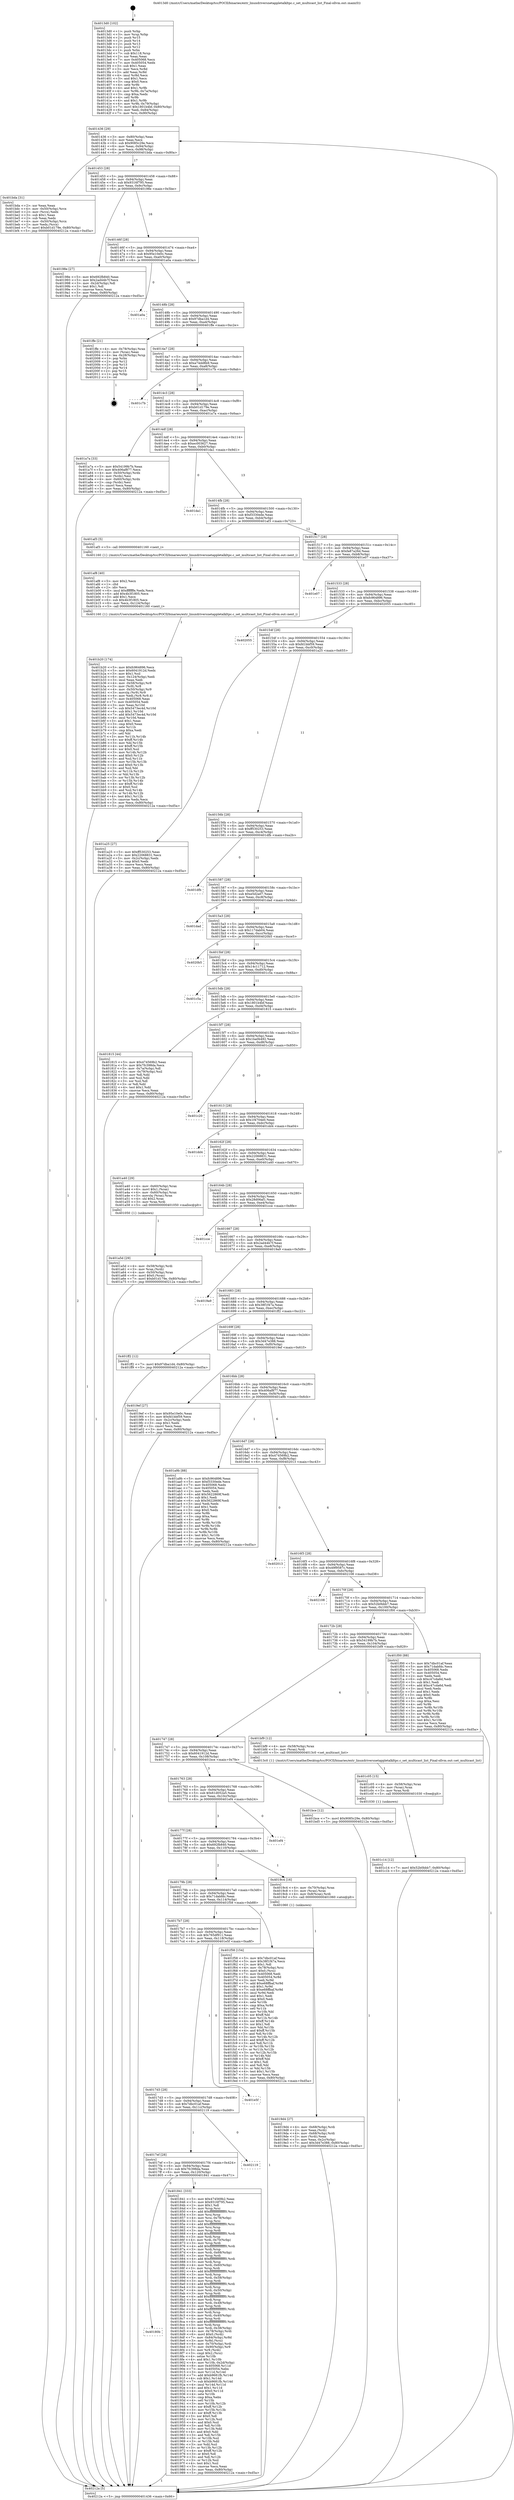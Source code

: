 digraph "0x4013d0" {
  label = "0x4013d0 (/mnt/c/Users/mathe/Desktop/tcc/POCII/binaries/extr_linuxdriversnetappletalkltpc.c_set_multicast_list_Final-ollvm.out::main(0))"
  labelloc = "t"
  node[shape=record]

  Entry [label="",width=0.3,height=0.3,shape=circle,fillcolor=black,style=filled]
  "0x401436" [label="{
     0x401436 [29]\l
     | [instrs]\l
     &nbsp;&nbsp;0x401436 \<+3\>: mov -0x80(%rbp),%eax\l
     &nbsp;&nbsp;0x401439 \<+2\>: mov %eax,%ecx\l
     &nbsp;&nbsp;0x40143b \<+6\>: sub $0x9085c29e,%ecx\l
     &nbsp;&nbsp;0x401441 \<+6\>: mov %eax,-0x94(%rbp)\l
     &nbsp;&nbsp;0x401447 \<+6\>: mov %ecx,-0x98(%rbp)\l
     &nbsp;&nbsp;0x40144d \<+6\>: je 0000000000401bda \<main+0x80a\>\l
  }"]
  "0x401bda" [label="{
     0x401bda [31]\l
     | [instrs]\l
     &nbsp;&nbsp;0x401bda \<+2\>: xor %eax,%eax\l
     &nbsp;&nbsp;0x401bdc \<+4\>: mov -0x50(%rbp),%rcx\l
     &nbsp;&nbsp;0x401be0 \<+2\>: mov (%rcx),%edx\l
     &nbsp;&nbsp;0x401be2 \<+3\>: sub $0x1,%eax\l
     &nbsp;&nbsp;0x401be5 \<+2\>: sub %eax,%edx\l
     &nbsp;&nbsp;0x401be7 \<+4\>: mov -0x50(%rbp),%rcx\l
     &nbsp;&nbsp;0x401beb \<+2\>: mov %edx,(%rcx)\l
     &nbsp;&nbsp;0x401bed \<+7\>: movl $0xb01d179e,-0x80(%rbp)\l
     &nbsp;&nbsp;0x401bf4 \<+5\>: jmp 000000000040212a \<main+0xd5a\>\l
  }"]
  "0x401453" [label="{
     0x401453 [28]\l
     | [instrs]\l
     &nbsp;&nbsp;0x401453 \<+5\>: jmp 0000000000401458 \<main+0x88\>\l
     &nbsp;&nbsp;0x401458 \<+6\>: mov -0x94(%rbp),%eax\l
     &nbsp;&nbsp;0x40145e \<+5\>: sub $0x9316f795,%eax\l
     &nbsp;&nbsp;0x401463 \<+6\>: mov %eax,-0x9c(%rbp)\l
     &nbsp;&nbsp;0x401469 \<+6\>: je 000000000040198e \<main+0x5be\>\l
  }"]
  Exit [label="",width=0.3,height=0.3,shape=circle,fillcolor=black,style=filled,peripheries=2]
  "0x40198e" [label="{
     0x40198e [27]\l
     | [instrs]\l
     &nbsp;&nbsp;0x40198e \<+5\>: mov $0x692fb840,%eax\l
     &nbsp;&nbsp;0x401993 \<+5\>: mov $0x2ad44b7f,%ecx\l
     &nbsp;&nbsp;0x401998 \<+3\>: mov -0x2d(%rbp),%dl\l
     &nbsp;&nbsp;0x40199b \<+3\>: test $0x1,%dl\l
     &nbsp;&nbsp;0x40199e \<+3\>: cmovne %ecx,%eax\l
     &nbsp;&nbsp;0x4019a1 \<+3\>: mov %eax,-0x80(%rbp)\l
     &nbsp;&nbsp;0x4019a4 \<+5\>: jmp 000000000040212a \<main+0xd5a\>\l
  }"]
  "0x40146f" [label="{
     0x40146f [28]\l
     | [instrs]\l
     &nbsp;&nbsp;0x40146f \<+5\>: jmp 0000000000401474 \<main+0xa4\>\l
     &nbsp;&nbsp;0x401474 \<+6\>: mov -0x94(%rbp),%eax\l
     &nbsp;&nbsp;0x40147a \<+5\>: sub $0x95e10e0c,%eax\l
     &nbsp;&nbsp;0x40147f \<+6\>: mov %eax,-0xa0(%rbp)\l
     &nbsp;&nbsp;0x401485 \<+6\>: je 0000000000401a0a \<main+0x63a\>\l
  }"]
  "0x401c14" [label="{
     0x401c14 [12]\l
     | [instrs]\l
     &nbsp;&nbsp;0x401c14 \<+7\>: movl $0x52b0bbb7,-0x80(%rbp)\l
     &nbsp;&nbsp;0x401c1b \<+5\>: jmp 000000000040212a \<main+0xd5a\>\l
  }"]
  "0x401a0a" [label="{
     0x401a0a\l
  }", style=dashed]
  "0x40148b" [label="{
     0x40148b [28]\l
     | [instrs]\l
     &nbsp;&nbsp;0x40148b \<+5\>: jmp 0000000000401490 \<main+0xc0\>\l
     &nbsp;&nbsp;0x401490 \<+6\>: mov -0x94(%rbp),%eax\l
     &nbsp;&nbsp;0x401496 \<+5\>: sub $0x97dba1d4,%eax\l
     &nbsp;&nbsp;0x40149b \<+6\>: mov %eax,-0xa4(%rbp)\l
     &nbsp;&nbsp;0x4014a1 \<+6\>: je 0000000000401ffe \<main+0xc2e\>\l
  }"]
  "0x401c05" [label="{
     0x401c05 [15]\l
     | [instrs]\l
     &nbsp;&nbsp;0x401c05 \<+4\>: mov -0x58(%rbp),%rax\l
     &nbsp;&nbsp;0x401c09 \<+3\>: mov (%rax),%rax\l
     &nbsp;&nbsp;0x401c0c \<+3\>: mov %rax,%rdi\l
     &nbsp;&nbsp;0x401c0f \<+5\>: call 0000000000401030 \<free@plt\>\l
     | [calls]\l
     &nbsp;&nbsp;0x401030 \{1\} (unknown)\l
  }"]
  "0x401ffe" [label="{
     0x401ffe [21]\l
     | [instrs]\l
     &nbsp;&nbsp;0x401ffe \<+4\>: mov -0x78(%rbp),%rax\l
     &nbsp;&nbsp;0x402002 \<+2\>: mov (%rax),%eax\l
     &nbsp;&nbsp;0x402004 \<+4\>: lea -0x28(%rbp),%rsp\l
     &nbsp;&nbsp;0x402008 \<+1\>: pop %rbx\l
     &nbsp;&nbsp;0x402009 \<+2\>: pop %r12\l
     &nbsp;&nbsp;0x40200b \<+2\>: pop %r13\l
     &nbsp;&nbsp;0x40200d \<+2\>: pop %r14\l
     &nbsp;&nbsp;0x40200f \<+2\>: pop %r15\l
     &nbsp;&nbsp;0x402011 \<+1\>: pop %rbp\l
     &nbsp;&nbsp;0x402012 \<+1\>: ret\l
  }"]
  "0x4014a7" [label="{
     0x4014a7 [28]\l
     | [instrs]\l
     &nbsp;&nbsp;0x4014a7 \<+5\>: jmp 00000000004014ac \<main+0xdc\>\l
     &nbsp;&nbsp;0x4014ac \<+6\>: mov -0x94(%rbp),%eax\l
     &nbsp;&nbsp;0x4014b2 \<+5\>: sub $0xa74dd8b9,%eax\l
     &nbsp;&nbsp;0x4014b7 \<+6\>: mov %eax,-0xa8(%rbp)\l
     &nbsp;&nbsp;0x4014bd \<+6\>: je 0000000000401c7b \<main+0x8ab\>\l
  }"]
  "0x401b20" [label="{
     0x401b20 [174]\l
     | [instrs]\l
     &nbsp;&nbsp;0x401b20 \<+5\>: mov $0xfc964896,%ecx\l
     &nbsp;&nbsp;0x401b25 \<+5\>: mov $0x6041912d,%edx\l
     &nbsp;&nbsp;0x401b2a \<+3\>: mov $0x1,%sil\l
     &nbsp;&nbsp;0x401b2d \<+6\>: mov -0x124(%rbp),%edi\l
     &nbsp;&nbsp;0x401b33 \<+3\>: imul %eax,%edi\l
     &nbsp;&nbsp;0x401b36 \<+4\>: mov -0x58(%rbp),%r8\l
     &nbsp;&nbsp;0x401b3a \<+3\>: mov (%r8),%r8\l
     &nbsp;&nbsp;0x401b3d \<+4\>: mov -0x50(%rbp),%r9\l
     &nbsp;&nbsp;0x401b41 \<+3\>: movslq (%r9),%r9\l
     &nbsp;&nbsp;0x401b44 \<+4\>: mov %edi,(%r8,%r9,4)\l
     &nbsp;&nbsp;0x401b48 \<+7\>: mov 0x405068,%eax\l
     &nbsp;&nbsp;0x401b4f \<+7\>: mov 0x405054,%edi\l
     &nbsp;&nbsp;0x401b56 \<+3\>: mov %eax,%r10d\l
     &nbsp;&nbsp;0x401b59 \<+7\>: sub $0x5473ec4d,%r10d\l
     &nbsp;&nbsp;0x401b60 \<+4\>: sub $0x1,%r10d\l
     &nbsp;&nbsp;0x401b64 \<+7\>: add $0x5473ec4d,%r10d\l
     &nbsp;&nbsp;0x401b6b \<+4\>: imul %r10d,%eax\l
     &nbsp;&nbsp;0x401b6f \<+3\>: and $0x1,%eax\l
     &nbsp;&nbsp;0x401b72 \<+3\>: cmp $0x0,%eax\l
     &nbsp;&nbsp;0x401b75 \<+4\>: sete %r11b\l
     &nbsp;&nbsp;0x401b79 \<+3\>: cmp $0xa,%edi\l
     &nbsp;&nbsp;0x401b7c \<+3\>: setl %bl\l
     &nbsp;&nbsp;0x401b7f \<+3\>: mov %r11b,%r14b\l
     &nbsp;&nbsp;0x401b82 \<+4\>: xor $0xff,%r14b\l
     &nbsp;&nbsp;0x401b86 \<+3\>: mov %bl,%r15b\l
     &nbsp;&nbsp;0x401b89 \<+4\>: xor $0xff,%r15b\l
     &nbsp;&nbsp;0x401b8d \<+4\>: xor $0x0,%sil\l
     &nbsp;&nbsp;0x401b91 \<+3\>: mov %r14b,%r12b\l
     &nbsp;&nbsp;0x401b94 \<+4\>: and $0x0,%r12b\l
     &nbsp;&nbsp;0x401b98 \<+3\>: and %sil,%r11b\l
     &nbsp;&nbsp;0x401b9b \<+3\>: mov %r15b,%r13b\l
     &nbsp;&nbsp;0x401b9e \<+4\>: and $0x0,%r13b\l
     &nbsp;&nbsp;0x401ba2 \<+3\>: and %sil,%bl\l
     &nbsp;&nbsp;0x401ba5 \<+3\>: or %r11b,%r12b\l
     &nbsp;&nbsp;0x401ba8 \<+3\>: or %bl,%r13b\l
     &nbsp;&nbsp;0x401bab \<+3\>: xor %r13b,%r12b\l
     &nbsp;&nbsp;0x401bae \<+3\>: or %r15b,%r14b\l
     &nbsp;&nbsp;0x401bb1 \<+4\>: xor $0xff,%r14b\l
     &nbsp;&nbsp;0x401bb5 \<+4\>: or $0x0,%sil\l
     &nbsp;&nbsp;0x401bb9 \<+3\>: and %sil,%r14b\l
     &nbsp;&nbsp;0x401bbc \<+3\>: or %r14b,%r12b\l
     &nbsp;&nbsp;0x401bbf \<+4\>: test $0x1,%r12b\l
     &nbsp;&nbsp;0x401bc3 \<+3\>: cmovne %edx,%ecx\l
     &nbsp;&nbsp;0x401bc6 \<+3\>: mov %ecx,-0x80(%rbp)\l
     &nbsp;&nbsp;0x401bc9 \<+5\>: jmp 000000000040212a \<main+0xd5a\>\l
  }"]
  "0x401c7b" [label="{
     0x401c7b\l
  }", style=dashed]
  "0x4014c3" [label="{
     0x4014c3 [28]\l
     | [instrs]\l
     &nbsp;&nbsp;0x4014c3 \<+5\>: jmp 00000000004014c8 \<main+0xf8\>\l
     &nbsp;&nbsp;0x4014c8 \<+6\>: mov -0x94(%rbp),%eax\l
     &nbsp;&nbsp;0x4014ce \<+5\>: sub $0xb01d179e,%eax\l
     &nbsp;&nbsp;0x4014d3 \<+6\>: mov %eax,-0xac(%rbp)\l
     &nbsp;&nbsp;0x4014d9 \<+6\>: je 0000000000401a7a \<main+0x6aa\>\l
  }"]
  "0x401af8" [label="{
     0x401af8 [40]\l
     | [instrs]\l
     &nbsp;&nbsp;0x401af8 \<+5\>: mov $0x2,%ecx\l
     &nbsp;&nbsp;0x401afd \<+1\>: cltd\l
     &nbsp;&nbsp;0x401afe \<+2\>: idiv %ecx\l
     &nbsp;&nbsp;0x401b00 \<+6\>: imul $0xfffffffe,%edx,%ecx\l
     &nbsp;&nbsp;0x401b06 \<+6\>: add $0x4b3f1805,%ecx\l
     &nbsp;&nbsp;0x401b0c \<+3\>: add $0x1,%ecx\l
     &nbsp;&nbsp;0x401b0f \<+6\>: sub $0x4b3f1805,%ecx\l
     &nbsp;&nbsp;0x401b15 \<+6\>: mov %ecx,-0x124(%rbp)\l
     &nbsp;&nbsp;0x401b1b \<+5\>: call 0000000000401160 \<next_i\>\l
     | [calls]\l
     &nbsp;&nbsp;0x401160 \{1\} (/mnt/c/Users/mathe/Desktop/tcc/POCII/binaries/extr_linuxdriversnetappletalkltpc.c_set_multicast_list_Final-ollvm.out::next_i)\l
  }"]
  "0x401a7a" [label="{
     0x401a7a [33]\l
     | [instrs]\l
     &nbsp;&nbsp;0x401a7a \<+5\>: mov $0x54199b7b,%eax\l
     &nbsp;&nbsp;0x401a7f \<+5\>: mov $0x406af877,%ecx\l
     &nbsp;&nbsp;0x401a84 \<+4\>: mov -0x50(%rbp),%rdx\l
     &nbsp;&nbsp;0x401a88 \<+2\>: mov (%rdx),%esi\l
     &nbsp;&nbsp;0x401a8a \<+4\>: mov -0x60(%rbp),%rdx\l
     &nbsp;&nbsp;0x401a8e \<+2\>: cmp (%rdx),%esi\l
     &nbsp;&nbsp;0x401a90 \<+3\>: cmovl %ecx,%eax\l
     &nbsp;&nbsp;0x401a93 \<+3\>: mov %eax,-0x80(%rbp)\l
     &nbsp;&nbsp;0x401a96 \<+5\>: jmp 000000000040212a \<main+0xd5a\>\l
  }"]
  "0x4014df" [label="{
     0x4014df [28]\l
     | [instrs]\l
     &nbsp;&nbsp;0x4014df \<+5\>: jmp 00000000004014e4 \<main+0x114\>\l
     &nbsp;&nbsp;0x4014e4 \<+6\>: mov -0x94(%rbp),%eax\l
     &nbsp;&nbsp;0x4014ea \<+5\>: sub $0xec003627,%eax\l
     &nbsp;&nbsp;0x4014ef \<+6\>: mov %eax,-0xb0(%rbp)\l
     &nbsp;&nbsp;0x4014f5 \<+6\>: je 0000000000401da1 \<main+0x9d1\>\l
  }"]
  "0x401a5d" [label="{
     0x401a5d [29]\l
     | [instrs]\l
     &nbsp;&nbsp;0x401a5d \<+4\>: mov -0x58(%rbp),%rdi\l
     &nbsp;&nbsp;0x401a61 \<+3\>: mov %rax,(%rdi)\l
     &nbsp;&nbsp;0x401a64 \<+4\>: mov -0x50(%rbp),%rax\l
     &nbsp;&nbsp;0x401a68 \<+6\>: movl $0x0,(%rax)\l
     &nbsp;&nbsp;0x401a6e \<+7\>: movl $0xb01d179e,-0x80(%rbp)\l
     &nbsp;&nbsp;0x401a75 \<+5\>: jmp 000000000040212a \<main+0xd5a\>\l
  }"]
  "0x401da1" [label="{
     0x401da1\l
  }", style=dashed]
  "0x4014fb" [label="{
     0x4014fb [28]\l
     | [instrs]\l
     &nbsp;&nbsp;0x4014fb \<+5\>: jmp 0000000000401500 \<main+0x130\>\l
     &nbsp;&nbsp;0x401500 \<+6\>: mov -0x94(%rbp),%eax\l
     &nbsp;&nbsp;0x401506 \<+5\>: sub $0xf3330ede,%eax\l
     &nbsp;&nbsp;0x40150b \<+6\>: mov %eax,-0xb4(%rbp)\l
     &nbsp;&nbsp;0x401511 \<+6\>: je 0000000000401af3 \<main+0x723\>\l
  }"]
  "0x4019d4" [label="{
     0x4019d4 [27]\l
     | [instrs]\l
     &nbsp;&nbsp;0x4019d4 \<+4\>: mov -0x68(%rbp),%rdi\l
     &nbsp;&nbsp;0x4019d8 \<+2\>: mov %eax,(%rdi)\l
     &nbsp;&nbsp;0x4019da \<+4\>: mov -0x68(%rbp),%rdi\l
     &nbsp;&nbsp;0x4019de \<+2\>: mov (%rdi),%eax\l
     &nbsp;&nbsp;0x4019e0 \<+3\>: mov %eax,-0x2c(%rbp)\l
     &nbsp;&nbsp;0x4019e3 \<+7\>: movl $0x3d47e388,-0x80(%rbp)\l
     &nbsp;&nbsp;0x4019ea \<+5\>: jmp 000000000040212a \<main+0xd5a\>\l
  }"]
  "0x401af3" [label="{
     0x401af3 [5]\l
     | [instrs]\l
     &nbsp;&nbsp;0x401af3 \<+5\>: call 0000000000401160 \<next_i\>\l
     | [calls]\l
     &nbsp;&nbsp;0x401160 \{1\} (/mnt/c/Users/mathe/Desktop/tcc/POCII/binaries/extr_linuxdriversnetappletalkltpc.c_set_multicast_list_Final-ollvm.out::next_i)\l
  }"]
  "0x401517" [label="{
     0x401517 [28]\l
     | [instrs]\l
     &nbsp;&nbsp;0x401517 \<+5\>: jmp 000000000040151c \<main+0x14c\>\l
     &nbsp;&nbsp;0x40151c \<+6\>: mov -0x94(%rbp),%eax\l
     &nbsp;&nbsp;0x401522 \<+5\>: sub $0xfa87a26d,%eax\l
     &nbsp;&nbsp;0x401527 \<+6\>: mov %eax,-0xb8(%rbp)\l
     &nbsp;&nbsp;0x40152d \<+6\>: je 0000000000401e07 \<main+0xa37\>\l
  }"]
  "0x40180b" [label="{
     0x40180b\l
  }", style=dashed]
  "0x401e07" [label="{
     0x401e07\l
  }", style=dashed]
  "0x401533" [label="{
     0x401533 [28]\l
     | [instrs]\l
     &nbsp;&nbsp;0x401533 \<+5\>: jmp 0000000000401538 \<main+0x168\>\l
     &nbsp;&nbsp;0x401538 \<+6\>: mov -0x94(%rbp),%eax\l
     &nbsp;&nbsp;0x40153e \<+5\>: sub $0xfc964896,%eax\l
     &nbsp;&nbsp;0x401543 \<+6\>: mov %eax,-0xbc(%rbp)\l
     &nbsp;&nbsp;0x401549 \<+6\>: je 0000000000402055 \<main+0xc85\>\l
  }"]
  "0x401841" [label="{
     0x401841 [333]\l
     | [instrs]\l
     &nbsp;&nbsp;0x401841 \<+5\>: mov $0x474569b2,%eax\l
     &nbsp;&nbsp;0x401846 \<+5\>: mov $0x9316f795,%ecx\l
     &nbsp;&nbsp;0x40184b \<+2\>: mov $0x1,%dl\l
     &nbsp;&nbsp;0x40184d \<+3\>: mov %rsp,%rsi\l
     &nbsp;&nbsp;0x401850 \<+4\>: add $0xfffffffffffffff0,%rsi\l
     &nbsp;&nbsp;0x401854 \<+3\>: mov %rsi,%rsp\l
     &nbsp;&nbsp;0x401857 \<+4\>: mov %rsi,-0x78(%rbp)\l
     &nbsp;&nbsp;0x40185b \<+3\>: mov %rsp,%rsi\l
     &nbsp;&nbsp;0x40185e \<+4\>: add $0xfffffffffffffff0,%rsi\l
     &nbsp;&nbsp;0x401862 \<+3\>: mov %rsi,%rsp\l
     &nbsp;&nbsp;0x401865 \<+3\>: mov %rsp,%rdi\l
     &nbsp;&nbsp;0x401868 \<+4\>: add $0xfffffffffffffff0,%rdi\l
     &nbsp;&nbsp;0x40186c \<+3\>: mov %rdi,%rsp\l
     &nbsp;&nbsp;0x40186f \<+4\>: mov %rdi,-0x70(%rbp)\l
     &nbsp;&nbsp;0x401873 \<+3\>: mov %rsp,%rdi\l
     &nbsp;&nbsp;0x401876 \<+4\>: add $0xfffffffffffffff0,%rdi\l
     &nbsp;&nbsp;0x40187a \<+3\>: mov %rdi,%rsp\l
     &nbsp;&nbsp;0x40187d \<+4\>: mov %rdi,-0x68(%rbp)\l
     &nbsp;&nbsp;0x401881 \<+3\>: mov %rsp,%rdi\l
     &nbsp;&nbsp;0x401884 \<+4\>: add $0xfffffffffffffff0,%rdi\l
     &nbsp;&nbsp;0x401888 \<+3\>: mov %rdi,%rsp\l
     &nbsp;&nbsp;0x40188b \<+4\>: mov %rdi,-0x60(%rbp)\l
     &nbsp;&nbsp;0x40188f \<+3\>: mov %rsp,%rdi\l
     &nbsp;&nbsp;0x401892 \<+4\>: add $0xfffffffffffffff0,%rdi\l
     &nbsp;&nbsp;0x401896 \<+3\>: mov %rdi,%rsp\l
     &nbsp;&nbsp;0x401899 \<+4\>: mov %rdi,-0x58(%rbp)\l
     &nbsp;&nbsp;0x40189d \<+3\>: mov %rsp,%rdi\l
     &nbsp;&nbsp;0x4018a0 \<+4\>: add $0xfffffffffffffff0,%rdi\l
     &nbsp;&nbsp;0x4018a4 \<+3\>: mov %rdi,%rsp\l
     &nbsp;&nbsp;0x4018a7 \<+4\>: mov %rdi,-0x50(%rbp)\l
     &nbsp;&nbsp;0x4018ab \<+3\>: mov %rsp,%rdi\l
     &nbsp;&nbsp;0x4018ae \<+4\>: add $0xfffffffffffffff0,%rdi\l
     &nbsp;&nbsp;0x4018b2 \<+3\>: mov %rdi,%rsp\l
     &nbsp;&nbsp;0x4018b5 \<+4\>: mov %rdi,-0x48(%rbp)\l
     &nbsp;&nbsp;0x4018b9 \<+3\>: mov %rsp,%rdi\l
     &nbsp;&nbsp;0x4018bc \<+4\>: add $0xfffffffffffffff0,%rdi\l
     &nbsp;&nbsp;0x4018c0 \<+3\>: mov %rdi,%rsp\l
     &nbsp;&nbsp;0x4018c3 \<+4\>: mov %rdi,-0x40(%rbp)\l
     &nbsp;&nbsp;0x4018c7 \<+3\>: mov %rsp,%rdi\l
     &nbsp;&nbsp;0x4018ca \<+4\>: add $0xfffffffffffffff0,%rdi\l
     &nbsp;&nbsp;0x4018ce \<+3\>: mov %rdi,%rsp\l
     &nbsp;&nbsp;0x4018d1 \<+4\>: mov %rdi,-0x38(%rbp)\l
     &nbsp;&nbsp;0x4018d5 \<+4\>: mov -0x78(%rbp),%rdi\l
     &nbsp;&nbsp;0x4018d9 \<+6\>: movl $0x0,(%rdi)\l
     &nbsp;&nbsp;0x4018df \<+7\>: mov -0x84(%rbp),%r8d\l
     &nbsp;&nbsp;0x4018e6 \<+3\>: mov %r8d,(%rsi)\l
     &nbsp;&nbsp;0x4018e9 \<+4\>: mov -0x70(%rbp),%rdi\l
     &nbsp;&nbsp;0x4018ed \<+7\>: mov -0x90(%rbp),%r9\l
     &nbsp;&nbsp;0x4018f4 \<+3\>: mov %r9,(%rdi)\l
     &nbsp;&nbsp;0x4018f7 \<+3\>: cmpl $0x2,(%rsi)\l
     &nbsp;&nbsp;0x4018fa \<+4\>: setne %r10b\l
     &nbsp;&nbsp;0x4018fe \<+4\>: and $0x1,%r10b\l
     &nbsp;&nbsp;0x401902 \<+4\>: mov %r10b,-0x2d(%rbp)\l
     &nbsp;&nbsp;0x401906 \<+8\>: mov 0x405068,%r11d\l
     &nbsp;&nbsp;0x40190e \<+7\>: mov 0x405054,%ebx\l
     &nbsp;&nbsp;0x401915 \<+3\>: mov %r11d,%r14d\l
     &nbsp;&nbsp;0x401918 \<+7\>: add $0xb9681fb,%r14d\l
     &nbsp;&nbsp;0x40191f \<+4\>: sub $0x1,%r14d\l
     &nbsp;&nbsp;0x401923 \<+7\>: sub $0xb9681fb,%r14d\l
     &nbsp;&nbsp;0x40192a \<+4\>: imul %r14d,%r11d\l
     &nbsp;&nbsp;0x40192e \<+4\>: and $0x1,%r11d\l
     &nbsp;&nbsp;0x401932 \<+4\>: cmp $0x0,%r11d\l
     &nbsp;&nbsp;0x401936 \<+4\>: sete %r10b\l
     &nbsp;&nbsp;0x40193a \<+3\>: cmp $0xa,%ebx\l
     &nbsp;&nbsp;0x40193d \<+4\>: setl %r15b\l
     &nbsp;&nbsp;0x401941 \<+3\>: mov %r10b,%r12b\l
     &nbsp;&nbsp;0x401944 \<+4\>: xor $0xff,%r12b\l
     &nbsp;&nbsp;0x401948 \<+3\>: mov %r15b,%r13b\l
     &nbsp;&nbsp;0x40194b \<+4\>: xor $0xff,%r13b\l
     &nbsp;&nbsp;0x40194f \<+3\>: xor $0x0,%dl\l
     &nbsp;&nbsp;0x401952 \<+3\>: mov %r12b,%sil\l
     &nbsp;&nbsp;0x401955 \<+4\>: and $0x0,%sil\l
     &nbsp;&nbsp;0x401959 \<+3\>: and %dl,%r10b\l
     &nbsp;&nbsp;0x40195c \<+3\>: mov %r13b,%dil\l
     &nbsp;&nbsp;0x40195f \<+4\>: and $0x0,%dil\l
     &nbsp;&nbsp;0x401963 \<+3\>: and %dl,%r15b\l
     &nbsp;&nbsp;0x401966 \<+3\>: or %r10b,%sil\l
     &nbsp;&nbsp;0x401969 \<+3\>: or %r15b,%dil\l
     &nbsp;&nbsp;0x40196c \<+3\>: xor %dil,%sil\l
     &nbsp;&nbsp;0x40196f \<+3\>: or %r13b,%r12b\l
     &nbsp;&nbsp;0x401972 \<+4\>: xor $0xff,%r12b\l
     &nbsp;&nbsp;0x401976 \<+3\>: or $0x0,%dl\l
     &nbsp;&nbsp;0x401979 \<+3\>: and %dl,%r12b\l
     &nbsp;&nbsp;0x40197c \<+3\>: or %r12b,%sil\l
     &nbsp;&nbsp;0x40197f \<+4\>: test $0x1,%sil\l
     &nbsp;&nbsp;0x401983 \<+3\>: cmovne %ecx,%eax\l
     &nbsp;&nbsp;0x401986 \<+3\>: mov %eax,-0x80(%rbp)\l
     &nbsp;&nbsp;0x401989 \<+5\>: jmp 000000000040212a \<main+0xd5a\>\l
  }"]
  "0x402055" [label="{
     0x402055\l
  }", style=dashed]
  "0x40154f" [label="{
     0x40154f [28]\l
     | [instrs]\l
     &nbsp;&nbsp;0x40154f \<+5\>: jmp 0000000000401554 \<main+0x184\>\l
     &nbsp;&nbsp;0x401554 \<+6\>: mov -0x94(%rbp),%eax\l
     &nbsp;&nbsp;0x40155a \<+5\>: sub $0xfd1bbf59,%eax\l
     &nbsp;&nbsp;0x40155f \<+6\>: mov %eax,-0xc0(%rbp)\l
     &nbsp;&nbsp;0x401565 \<+6\>: je 0000000000401a25 \<main+0x655\>\l
  }"]
  "0x4017ef" [label="{
     0x4017ef [28]\l
     | [instrs]\l
     &nbsp;&nbsp;0x4017ef \<+5\>: jmp 00000000004017f4 \<main+0x424\>\l
     &nbsp;&nbsp;0x4017f4 \<+6\>: mov -0x94(%rbp),%eax\l
     &nbsp;&nbsp;0x4017fa \<+5\>: sub $0x7fc398da,%eax\l
     &nbsp;&nbsp;0x4017ff \<+6\>: mov %eax,-0x120(%rbp)\l
     &nbsp;&nbsp;0x401805 \<+6\>: je 0000000000401841 \<main+0x471\>\l
  }"]
  "0x401a25" [label="{
     0x401a25 [27]\l
     | [instrs]\l
     &nbsp;&nbsp;0x401a25 \<+5\>: mov $0xff530253,%eax\l
     &nbsp;&nbsp;0x401a2a \<+5\>: mov $0x22068831,%ecx\l
     &nbsp;&nbsp;0x401a2f \<+3\>: mov -0x2c(%rbp),%edx\l
     &nbsp;&nbsp;0x401a32 \<+3\>: cmp $0x0,%edx\l
     &nbsp;&nbsp;0x401a35 \<+3\>: cmove %ecx,%eax\l
     &nbsp;&nbsp;0x401a38 \<+3\>: mov %eax,-0x80(%rbp)\l
     &nbsp;&nbsp;0x401a3b \<+5\>: jmp 000000000040212a \<main+0xd5a\>\l
  }"]
  "0x40156b" [label="{
     0x40156b [28]\l
     | [instrs]\l
     &nbsp;&nbsp;0x40156b \<+5\>: jmp 0000000000401570 \<main+0x1a0\>\l
     &nbsp;&nbsp;0x401570 \<+6\>: mov -0x94(%rbp),%eax\l
     &nbsp;&nbsp;0x401576 \<+5\>: sub $0xff530253,%eax\l
     &nbsp;&nbsp;0x40157b \<+6\>: mov %eax,-0xc4(%rbp)\l
     &nbsp;&nbsp;0x401581 \<+6\>: je 0000000000401dfb \<main+0xa2b\>\l
  }"]
  "0x402119" [label="{
     0x402119\l
  }", style=dashed]
  "0x401dfb" [label="{
     0x401dfb\l
  }", style=dashed]
  "0x401587" [label="{
     0x401587 [28]\l
     | [instrs]\l
     &nbsp;&nbsp;0x401587 \<+5\>: jmp 000000000040158c \<main+0x1bc\>\l
     &nbsp;&nbsp;0x40158c \<+6\>: mov -0x94(%rbp),%eax\l
     &nbsp;&nbsp;0x401592 \<+5\>: sub $0xe5d2a07,%eax\l
     &nbsp;&nbsp;0x401597 \<+6\>: mov %eax,-0xc8(%rbp)\l
     &nbsp;&nbsp;0x40159d \<+6\>: je 0000000000401dad \<main+0x9dd\>\l
  }"]
  "0x4017d3" [label="{
     0x4017d3 [28]\l
     | [instrs]\l
     &nbsp;&nbsp;0x4017d3 \<+5\>: jmp 00000000004017d8 \<main+0x408\>\l
     &nbsp;&nbsp;0x4017d8 \<+6\>: mov -0x94(%rbp),%eax\l
     &nbsp;&nbsp;0x4017de \<+5\>: sub $0x7dbc01af,%eax\l
     &nbsp;&nbsp;0x4017e3 \<+6\>: mov %eax,-0x11c(%rbp)\l
     &nbsp;&nbsp;0x4017e9 \<+6\>: je 0000000000402119 \<main+0xd49\>\l
  }"]
  "0x401dad" [label="{
     0x401dad\l
  }", style=dashed]
  "0x4015a3" [label="{
     0x4015a3 [28]\l
     | [instrs]\l
     &nbsp;&nbsp;0x4015a3 \<+5\>: jmp 00000000004015a8 \<main+0x1d8\>\l
     &nbsp;&nbsp;0x4015a8 \<+6\>: mov -0x94(%rbp),%eax\l
     &nbsp;&nbsp;0x4015ae \<+5\>: sub $0x117dab04,%eax\l
     &nbsp;&nbsp;0x4015b3 \<+6\>: mov %eax,-0xcc(%rbp)\l
     &nbsp;&nbsp;0x4015b9 \<+6\>: je 00000000004020b5 \<main+0xce5\>\l
  }"]
  "0x401e5f" [label="{
     0x401e5f\l
  }", style=dashed]
  "0x4020b5" [label="{
     0x4020b5\l
  }", style=dashed]
  "0x4015bf" [label="{
     0x4015bf [28]\l
     | [instrs]\l
     &nbsp;&nbsp;0x4015bf \<+5\>: jmp 00000000004015c4 \<main+0x1f4\>\l
     &nbsp;&nbsp;0x4015c4 \<+6\>: mov -0x94(%rbp),%eax\l
     &nbsp;&nbsp;0x4015ca \<+5\>: sub $0x14c11712,%eax\l
     &nbsp;&nbsp;0x4015cf \<+6\>: mov %eax,-0xd0(%rbp)\l
     &nbsp;&nbsp;0x4015d5 \<+6\>: je 0000000000401c5a \<main+0x88a\>\l
  }"]
  "0x4017b7" [label="{
     0x4017b7 [28]\l
     | [instrs]\l
     &nbsp;&nbsp;0x4017b7 \<+5\>: jmp 00000000004017bc \<main+0x3ec\>\l
     &nbsp;&nbsp;0x4017bc \<+6\>: mov -0x94(%rbp),%eax\l
     &nbsp;&nbsp;0x4017c2 \<+5\>: sub $0x765df911,%eax\l
     &nbsp;&nbsp;0x4017c7 \<+6\>: mov %eax,-0x118(%rbp)\l
     &nbsp;&nbsp;0x4017cd \<+6\>: je 0000000000401e5f \<main+0xa8f\>\l
  }"]
  "0x401c5a" [label="{
     0x401c5a\l
  }", style=dashed]
  "0x4015db" [label="{
     0x4015db [28]\l
     | [instrs]\l
     &nbsp;&nbsp;0x4015db \<+5\>: jmp 00000000004015e0 \<main+0x210\>\l
     &nbsp;&nbsp;0x4015e0 \<+6\>: mov -0x94(%rbp),%eax\l
     &nbsp;&nbsp;0x4015e6 \<+5\>: sub $0x1801b4bf,%eax\l
     &nbsp;&nbsp;0x4015eb \<+6\>: mov %eax,-0xd4(%rbp)\l
     &nbsp;&nbsp;0x4015f1 \<+6\>: je 0000000000401815 \<main+0x445\>\l
  }"]
  "0x401f58" [label="{
     0x401f58 [154]\l
     | [instrs]\l
     &nbsp;&nbsp;0x401f58 \<+5\>: mov $0x7dbc01af,%eax\l
     &nbsp;&nbsp;0x401f5d \<+5\>: mov $0x38f1f47a,%ecx\l
     &nbsp;&nbsp;0x401f62 \<+2\>: mov $0x1,%dl\l
     &nbsp;&nbsp;0x401f64 \<+4\>: mov -0x78(%rbp),%rsi\l
     &nbsp;&nbsp;0x401f68 \<+6\>: movl $0x0,(%rsi)\l
     &nbsp;&nbsp;0x401f6e \<+7\>: mov 0x405068,%edi\l
     &nbsp;&nbsp;0x401f75 \<+8\>: mov 0x405054,%r8d\l
     &nbsp;&nbsp;0x401f7d \<+3\>: mov %edi,%r9d\l
     &nbsp;&nbsp;0x401f80 \<+7\>: add $0xe68ffbaf,%r9d\l
     &nbsp;&nbsp;0x401f87 \<+4\>: sub $0x1,%r9d\l
     &nbsp;&nbsp;0x401f8b \<+7\>: sub $0xe68ffbaf,%r9d\l
     &nbsp;&nbsp;0x401f92 \<+4\>: imul %r9d,%edi\l
     &nbsp;&nbsp;0x401f96 \<+3\>: and $0x1,%edi\l
     &nbsp;&nbsp;0x401f99 \<+3\>: cmp $0x0,%edi\l
     &nbsp;&nbsp;0x401f9c \<+4\>: sete %r10b\l
     &nbsp;&nbsp;0x401fa0 \<+4\>: cmp $0xa,%r8d\l
     &nbsp;&nbsp;0x401fa4 \<+4\>: setl %r11b\l
     &nbsp;&nbsp;0x401fa8 \<+3\>: mov %r10b,%bl\l
     &nbsp;&nbsp;0x401fab \<+3\>: xor $0xff,%bl\l
     &nbsp;&nbsp;0x401fae \<+3\>: mov %r11b,%r14b\l
     &nbsp;&nbsp;0x401fb1 \<+4\>: xor $0xff,%r14b\l
     &nbsp;&nbsp;0x401fb5 \<+3\>: xor $0x1,%dl\l
     &nbsp;&nbsp;0x401fb8 \<+3\>: mov %bl,%r15b\l
     &nbsp;&nbsp;0x401fbb \<+4\>: and $0xff,%r15b\l
     &nbsp;&nbsp;0x401fbf \<+3\>: and %dl,%r10b\l
     &nbsp;&nbsp;0x401fc2 \<+3\>: mov %r14b,%r12b\l
     &nbsp;&nbsp;0x401fc5 \<+4\>: and $0xff,%r12b\l
     &nbsp;&nbsp;0x401fc9 \<+3\>: and %dl,%r11b\l
     &nbsp;&nbsp;0x401fcc \<+3\>: or %r10b,%r15b\l
     &nbsp;&nbsp;0x401fcf \<+3\>: or %r11b,%r12b\l
     &nbsp;&nbsp;0x401fd2 \<+3\>: xor %r12b,%r15b\l
     &nbsp;&nbsp;0x401fd5 \<+3\>: or %r14b,%bl\l
     &nbsp;&nbsp;0x401fd8 \<+3\>: xor $0xff,%bl\l
     &nbsp;&nbsp;0x401fdb \<+3\>: or $0x1,%dl\l
     &nbsp;&nbsp;0x401fde \<+2\>: and %dl,%bl\l
     &nbsp;&nbsp;0x401fe0 \<+3\>: or %bl,%r15b\l
     &nbsp;&nbsp;0x401fe3 \<+4\>: test $0x1,%r15b\l
     &nbsp;&nbsp;0x401fe7 \<+3\>: cmovne %ecx,%eax\l
     &nbsp;&nbsp;0x401fea \<+3\>: mov %eax,-0x80(%rbp)\l
     &nbsp;&nbsp;0x401fed \<+5\>: jmp 000000000040212a \<main+0xd5a\>\l
  }"]
  "0x401815" [label="{
     0x401815 [44]\l
     | [instrs]\l
     &nbsp;&nbsp;0x401815 \<+5\>: mov $0x474569b2,%eax\l
     &nbsp;&nbsp;0x40181a \<+5\>: mov $0x7fc398da,%ecx\l
     &nbsp;&nbsp;0x40181f \<+3\>: mov -0x7a(%rbp),%dl\l
     &nbsp;&nbsp;0x401822 \<+4\>: mov -0x79(%rbp),%sil\l
     &nbsp;&nbsp;0x401826 \<+3\>: mov %dl,%dil\l
     &nbsp;&nbsp;0x401829 \<+3\>: and %sil,%dil\l
     &nbsp;&nbsp;0x40182c \<+3\>: xor %sil,%dl\l
     &nbsp;&nbsp;0x40182f \<+3\>: or %dl,%dil\l
     &nbsp;&nbsp;0x401832 \<+4\>: test $0x1,%dil\l
     &nbsp;&nbsp;0x401836 \<+3\>: cmovne %ecx,%eax\l
     &nbsp;&nbsp;0x401839 \<+3\>: mov %eax,-0x80(%rbp)\l
     &nbsp;&nbsp;0x40183c \<+5\>: jmp 000000000040212a \<main+0xd5a\>\l
  }"]
  "0x4015f7" [label="{
     0x4015f7 [28]\l
     | [instrs]\l
     &nbsp;&nbsp;0x4015f7 \<+5\>: jmp 00000000004015fc \<main+0x22c\>\l
     &nbsp;&nbsp;0x4015fc \<+6\>: mov -0x94(%rbp),%eax\l
     &nbsp;&nbsp;0x401602 \<+5\>: sub $0x1ba0b492,%eax\l
     &nbsp;&nbsp;0x401607 \<+6\>: mov %eax,-0xd8(%rbp)\l
     &nbsp;&nbsp;0x40160d \<+6\>: je 0000000000401c20 \<main+0x850\>\l
  }"]
  "0x40212a" [label="{
     0x40212a [5]\l
     | [instrs]\l
     &nbsp;&nbsp;0x40212a \<+5\>: jmp 0000000000401436 \<main+0x66\>\l
  }"]
  "0x4013d0" [label="{
     0x4013d0 [102]\l
     | [instrs]\l
     &nbsp;&nbsp;0x4013d0 \<+1\>: push %rbp\l
     &nbsp;&nbsp;0x4013d1 \<+3\>: mov %rsp,%rbp\l
     &nbsp;&nbsp;0x4013d4 \<+2\>: push %r15\l
     &nbsp;&nbsp;0x4013d6 \<+2\>: push %r14\l
     &nbsp;&nbsp;0x4013d8 \<+2\>: push %r13\l
     &nbsp;&nbsp;0x4013da \<+2\>: push %r12\l
     &nbsp;&nbsp;0x4013dc \<+1\>: push %rbx\l
     &nbsp;&nbsp;0x4013dd \<+7\>: sub $0x118,%rsp\l
     &nbsp;&nbsp;0x4013e4 \<+2\>: xor %eax,%eax\l
     &nbsp;&nbsp;0x4013e6 \<+7\>: mov 0x405068,%ecx\l
     &nbsp;&nbsp;0x4013ed \<+7\>: mov 0x405054,%edx\l
     &nbsp;&nbsp;0x4013f4 \<+3\>: sub $0x1,%eax\l
     &nbsp;&nbsp;0x4013f7 \<+3\>: mov %ecx,%r8d\l
     &nbsp;&nbsp;0x4013fa \<+3\>: add %eax,%r8d\l
     &nbsp;&nbsp;0x4013fd \<+4\>: imul %r8d,%ecx\l
     &nbsp;&nbsp;0x401401 \<+3\>: and $0x1,%ecx\l
     &nbsp;&nbsp;0x401404 \<+3\>: cmp $0x0,%ecx\l
     &nbsp;&nbsp;0x401407 \<+4\>: sete %r9b\l
     &nbsp;&nbsp;0x40140b \<+4\>: and $0x1,%r9b\l
     &nbsp;&nbsp;0x40140f \<+4\>: mov %r9b,-0x7a(%rbp)\l
     &nbsp;&nbsp;0x401413 \<+3\>: cmp $0xa,%edx\l
     &nbsp;&nbsp;0x401416 \<+4\>: setl %r9b\l
     &nbsp;&nbsp;0x40141a \<+4\>: and $0x1,%r9b\l
     &nbsp;&nbsp;0x40141e \<+4\>: mov %r9b,-0x79(%rbp)\l
     &nbsp;&nbsp;0x401422 \<+7\>: movl $0x1801b4bf,-0x80(%rbp)\l
     &nbsp;&nbsp;0x401429 \<+6\>: mov %edi,-0x84(%rbp)\l
     &nbsp;&nbsp;0x40142f \<+7\>: mov %rsi,-0x90(%rbp)\l
  }"]
  "0x40179b" [label="{
     0x40179b [28]\l
     | [instrs]\l
     &nbsp;&nbsp;0x40179b \<+5\>: jmp 00000000004017a0 \<main+0x3d0\>\l
     &nbsp;&nbsp;0x4017a0 \<+6\>: mov -0x94(%rbp),%eax\l
     &nbsp;&nbsp;0x4017a6 \<+5\>: sub $0x71dabfdc,%eax\l
     &nbsp;&nbsp;0x4017ab \<+6\>: mov %eax,-0x114(%rbp)\l
     &nbsp;&nbsp;0x4017b1 \<+6\>: je 0000000000401f58 \<main+0xb88\>\l
  }"]
  "0x401c20" [label="{
     0x401c20\l
  }", style=dashed]
  "0x401613" [label="{
     0x401613 [28]\l
     | [instrs]\l
     &nbsp;&nbsp;0x401613 \<+5\>: jmp 0000000000401618 \<main+0x248\>\l
     &nbsp;&nbsp;0x401618 \<+6\>: mov -0x94(%rbp),%eax\l
     &nbsp;&nbsp;0x40161e \<+5\>: sub $0x1f4704e0,%eax\l
     &nbsp;&nbsp;0x401623 \<+6\>: mov %eax,-0xdc(%rbp)\l
     &nbsp;&nbsp;0x401629 \<+6\>: je 0000000000401dd4 \<main+0xa04\>\l
  }"]
  "0x4019c4" [label="{
     0x4019c4 [16]\l
     | [instrs]\l
     &nbsp;&nbsp;0x4019c4 \<+4\>: mov -0x70(%rbp),%rax\l
     &nbsp;&nbsp;0x4019c8 \<+3\>: mov (%rax),%rax\l
     &nbsp;&nbsp;0x4019cb \<+4\>: mov 0x8(%rax),%rdi\l
     &nbsp;&nbsp;0x4019cf \<+5\>: call 0000000000401060 \<atoi@plt\>\l
     | [calls]\l
     &nbsp;&nbsp;0x401060 \{1\} (unknown)\l
  }"]
  "0x401dd4" [label="{
     0x401dd4\l
  }", style=dashed]
  "0x40162f" [label="{
     0x40162f [28]\l
     | [instrs]\l
     &nbsp;&nbsp;0x40162f \<+5\>: jmp 0000000000401634 \<main+0x264\>\l
     &nbsp;&nbsp;0x401634 \<+6\>: mov -0x94(%rbp),%eax\l
     &nbsp;&nbsp;0x40163a \<+5\>: sub $0x22068831,%eax\l
     &nbsp;&nbsp;0x40163f \<+6\>: mov %eax,-0xe0(%rbp)\l
     &nbsp;&nbsp;0x401645 \<+6\>: je 0000000000401a40 \<main+0x670\>\l
  }"]
  "0x40177f" [label="{
     0x40177f [28]\l
     | [instrs]\l
     &nbsp;&nbsp;0x40177f \<+5\>: jmp 0000000000401784 \<main+0x3b4\>\l
     &nbsp;&nbsp;0x401784 \<+6\>: mov -0x94(%rbp),%eax\l
     &nbsp;&nbsp;0x40178a \<+5\>: sub $0x692fb840,%eax\l
     &nbsp;&nbsp;0x40178f \<+6\>: mov %eax,-0x110(%rbp)\l
     &nbsp;&nbsp;0x401795 \<+6\>: je 00000000004019c4 \<main+0x5f4\>\l
  }"]
  "0x401a40" [label="{
     0x401a40 [29]\l
     | [instrs]\l
     &nbsp;&nbsp;0x401a40 \<+4\>: mov -0x60(%rbp),%rax\l
     &nbsp;&nbsp;0x401a44 \<+6\>: movl $0x1,(%rax)\l
     &nbsp;&nbsp;0x401a4a \<+4\>: mov -0x60(%rbp),%rax\l
     &nbsp;&nbsp;0x401a4e \<+3\>: movslq (%rax),%rax\l
     &nbsp;&nbsp;0x401a51 \<+4\>: shl $0x2,%rax\l
     &nbsp;&nbsp;0x401a55 \<+3\>: mov %rax,%rdi\l
     &nbsp;&nbsp;0x401a58 \<+5\>: call 0000000000401050 \<malloc@plt\>\l
     | [calls]\l
     &nbsp;&nbsp;0x401050 \{1\} (unknown)\l
  }"]
  "0x40164b" [label="{
     0x40164b [28]\l
     | [instrs]\l
     &nbsp;&nbsp;0x40164b \<+5\>: jmp 0000000000401650 \<main+0x280\>\l
     &nbsp;&nbsp;0x401650 \<+6\>: mov -0x94(%rbp),%eax\l
     &nbsp;&nbsp;0x401656 \<+5\>: sub $0x28d06af1,%eax\l
     &nbsp;&nbsp;0x40165b \<+6\>: mov %eax,-0xe4(%rbp)\l
     &nbsp;&nbsp;0x401661 \<+6\>: je 0000000000401cce \<main+0x8fe\>\l
  }"]
  "0x401ef4" [label="{
     0x401ef4\l
  }", style=dashed]
  "0x401cce" [label="{
     0x401cce\l
  }", style=dashed]
  "0x401667" [label="{
     0x401667 [28]\l
     | [instrs]\l
     &nbsp;&nbsp;0x401667 \<+5\>: jmp 000000000040166c \<main+0x29c\>\l
     &nbsp;&nbsp;0x40166c \<+6\>: mov -0x94(%rbp),%eax\l
     &nbsp;&nbsp;0x401672 \<+5\>: sub $0x2ad44b7f,%eax\l
     &nbsp;&nbsp;0x401677 \<+6\>: mov %eax,-0xe8(%rbp)\l
     &nbsp;&nbsp;0x40167d \<+6\>: je 00000000004019a9 \<main+0x5d9\>\l
  }"]
  "0x401763" [label="{
     0x401763 [28]\l
     | [instrs]\l
     &nbsp;&nbsp;0x401763 \<+5\>: jmp 0000000000401768 \<main+0x398\>\l
     &nbsp;&nbsp;0x401768 \<+6\>: mov -0x94(%rbp),%eax\l
     &nbsp;&nbsp;0x40176e \<+5\>: sub $0x61d052a5,%eax\l
     &nbsp;&nbsp;0x401773 \<+6\>: mov %eax,-0x10c(%rbp)\l
     &nbsp;&nbsp;0x401779 \<+6\>: je 0000000000401ef4 \<main+0xb24\>\l
  }"]
  "0x4019a9" [label="{
     0x4019a9\l
  }", style=dashed]
  "0x401683" [label="{
     0x401683 [28]\l
     | [instrs]\l
     &nbsp;&nbsp;0x401683 \<+5\>: jmp 0000000000401688 \<main+0x2b8\>\l
     &nbsp;&nbsp;0x401688 \<+6\>: mov -0x94(%rbp),%eax\l
     &nbsp;&nbsp;0x40168e \<+5\>: sub $0x38f1f47a,%eax\l
     &nbsp;&nbsp;0x401693 \<+6\>: mov %eax,-0xec(%rbp)\l
     &nbsp;&nbsp;0x401699 \<+6\>: je 0000000000401ff2 \<main+0xc22\>\l
  }"]
  "0x401bce" [label="{
     0x401bce [12]\l
     | [instrs]\l
     &nbsp;&nbsp;0x401bce \<+7\>: movl $0x9085c29e,-0x80(%rbp)\l
     &nbsp;&nbsp;0x401bd5 \<+5\>: jmp 000000000040212a \<main+0xd5a\>\l
  }"]
  "0x401ff2" [label="{
     0x401ff2 [12]\l
     | [instrs]\l
     &nbsp;&nbsp;0x401ff2 \<+7\>: movl $0x97dba1d4,-0x80(%rbp)\l
     &nbsp;&nbsp;0x401ff9 \<+5\>: jmp 000000000040212a \<main+0xd5a\>\l
  }"]
  "0x40169f" [label="{
     0x40169f [28]\l
     | [instrs]\l
     &nbsp;&nbsp;0x40169f \<+5\>: jmp 00000000004016a4 \<main+0x2d4\>\l
     &nbsp;&nbsp;0x4016a4 \<+6\>: mov -0x94(%rbp),%eax\l
     &nbsp;&nbsp;0x4016aa \<+5\>: sub $0x3d47e388,%eax\l
     &nbsp;&nbsp;0x4016af \<+6\>: mov %eax,-0xf0(%rbp)\l
     &nbsp;&nbsp;0x4016b5 \<+6\>: je 00000000004019ef \<main+0x61f\>\l
  }"]
  "0x401747" [label="{
     0x401747 [28]\l
     | [instrs]\l
     &nbsp;&nbsp;0x401747 \<+5\>: jmp 000000000040174c \<main+0x37c\>\l
     &nbsp;&nbsp;0x40174c \<+6\>: mov -0x94(%rbp),%eax\l
     &nbsp;&nbsp;0x401752 \<+5\>: sub $0x6041912d,%eax\l
     &nbsp;&nbsp;0x401757 \<+6\>: mov %eax,-0x108(%rbp)\l
     &nbsp;&nbsp;0x40175d \<+6\>: je 0000000000401bce \<main+0x7fe\>\l
  }"]
  "0x4019ef" [label="{
     0x4019ef [27]\l
     | [instrs]\l
     &nbsp;&nbsp;0x4019ef \<+5\>: mov $0x95e10e0c,%eax\l
     &nbsp;&nbsp;0x4019f4 \<+5\>: mov $0xfd1bbf59,%ecx\l
     &nbsp;&nbsp;0x4019f9 \<+3\>: mov -0x2c(%rbp),%edx\l
     &nbsp;&nbsp;0x4019fc \<+3\>: cmp $0x1,%edx\l
     &nbsp;&nbsp;0x4019ff \<+3\>: cmovl %ecx,%eax\l
     &nbsp;&nbsp;0x401a02 \<+3\>: mov %eax,-0x80(%rbp)\l
     &nbsp;&nbsp;0x401a05 \<+5\>: jmp 000000000040212a \<main+0xd5a\>\l
  }"]
  "0x4016bb" [label="{
     0x4016bb [28]\l
     | [instrs]\l
     &nbsp;&nbsp;0x4016bb \<+5\>: jmp 00000000004016c0 \<main+0x2f0\>\l
     &nbsp;&nbsp;0x4016c0 \<+6\>: mov -0x94(%rbp),%eax\l
     &nbsp;&nbsp;0x4016c6 \<+5\>: sub $0x406af877,%eax\l
     &nbsp;&nbsp;0x4016cb \<+6\>: mov %eax,-0xf4(%rbp)\l
     &nbsp;&nbsp;0x4016d1 \<+6\>: je 0000000000401a9b \<main+0x6cb\>\l
  }"]
  "0x401bf9" [label="{
     0x401bf9 [12]\l
     | [instrs]\l
     &nbsp;&nbsp;0x401bf9 \<+4\>: mov -0x58(%rbp),%rax\l
     &nbsp;&nbsp;0x401bfd \<+3\>: mov (%rax),%rdi\l
     &nbsp;&nbsp;0x401c00 \<+5\>: call 00000000004013c0 \<set_multicast_list\>\l
     | [calls]\l
     &nbsp;&nbsp;0x4013c0 \{1\} (/mnt/c/Users/mathe/Desktop/tcc/POCII/binaries/extr_linuxdriversnetappletalkltpc.c_set_multicast_list_Final-ollvm.out::set_multicast_list)\l
  }"]
  "0x401a9b" [label="{
     0x401a9b [88]\l
     | [instrs]\l
     &nbsp;&nbsp;0x401a9b \<+5\>: mov $0xfc964896,%eax\l
     &nbsp;&nbsp;0x401aa0 \<+5\>: mov $0xf3330ede,%ecx\l
     &nbsp;&nbsp;0x401aa5 \<+7\>: mov 0x405068,%edx\l
     &nbsp;&nbsp;0x401aac \<+7\>: mov 0x405054,%esi\l
     &nbsp;&nbsp;0x401ab3 \<+2\>: mov %edx,%edi\l
     &nbsp;&nbsp;0x401ab5 \<+6\>: add $0x5622869f,%edi\l
     &nbsp;&nbsp;0x401abb \<+3\>: sub $0x1,%edi\l
     &nbsp;&nbsp;0x401abe \<+6\>: sub $0x5622869f,%edi\l
     &nbsp;&nbsp;0x401ac4 \<+3\>: imul %edi,%edx\l
     &nbsp;&nbsp;0x401ac7 \<+3\>: and $0x1,%edx\l
     &nbsp;&nbsp;0x401aca \<+3\>: cmp $0x0,%edx\l
     &nbsp;&nbsp;0x401acd \<+4\>: sete %r8b\l
     &nbsp;&nbsp;0x401ad1 \<+3\>: cmp $0xa,%esi\l
     &nbsp;&nbsp;0x401ad4 \<+4\>: setl %r9b\l
     &nbsp;&nbsp;0x401ad8 \<+3\>: mov %r8b,%r10b\l
     &nbsp;&nbsp;0x401adb \<+3\>: and %r9b,%r10b\l
     &nbsp;&nbsp;0x401ade \<+3\>: xor %r9b,%r8b\l
     &nbsp;&nbsp;0x401ae1 \<+3\>: or %r8b,%r10b\l
     &nbsp;&nbsp;0x401ae4 \<+4\>: test $0x1,%r10b\l
     &nbsp;&nbsp;0x401ae8 \<+3\>: cmovne %ecx,%eax\l
     &nbsp;&nbsp;0x401aeb \<+3\>: mov %eax,-0x80(%rbp)\l
     &nbsp;&nbsp;0x401aee \<+5\>: jmp 000000000040212a \<main+0xd5a\>\l
  }"]
  "0x4016d7" [label="{
     0x4016d7 [28]\l
     | [instrs]\l
     &nbsp;&nbsp;0x4016d7 \<+5\>: jmp 00000000004016dc \<main+0x30c\>\l
     &nbsp;&nbsp;0x4016dc \<+6\>: mov -0x94(%rbp),%eax\l
     &nbsp;&nbsp;0x4016e2 \<+5\>: sub $0x474569b2,%eax\l
     &nbsp;&nbsp;0x4016e7 \<+6\>: mov %eax,-0xf8(%rbp)\l
     &nbsp;&nbsp;0x4016ed \<+6\>: je 0000000000402013 \<main+0xc43\>\l
  }"]
  "0x40172b" [label="{
     0x40172b [28]\l
     | [instrs]\l
     &nbsp;&nbsp;0x40172b \<+5\>: jmp 0000000000401730 \<main+0x360\>\l
     &nbsp;&nbsp;0x401730 \<+6\>: mov -0x94(%rbp),%eax\l
     &nbsp;&nbsp;0x401736 \<+5\>: sub $0x54199b7b,%eax\l
     &nbsp;&nbsp;0x40173b \<+6\>: mov %eax,-0x104(%rbp)\l
     &nbsp;&nbsp;0x401741 \<+6\>: je 0000000000401bf9 \<main+0x829\>\l
  }"]
  "0x402013" [label="{
     0x402013\l
  }", style=dashed]
  "0x4016f3" [label="{
     0x4016f3 [28]\l
     | [instrs]\l
     &nbsp;&nbsp;0x4016f3 \<+5\>: jmp 00000000004016f8 \<main+0x328\>\l
     &nbsp;&nbsp;0x4016f8 \<+6\>: mov -0x94(%rbp),%eax\l
     &nbsp;&nbsp;0x4016fe \<+5\>: sub $0x49f9587c,%eax\l
     &nbsp;&nbsp;0x401703 \<+6\>: mov %eax,-0xfc(%rbp)\l
     &nbsp;&nbsp;0x401709 \<+6\>: je 0000000000402108 \<main+0xd38\>\l
  }"]
  "0x401f00" [label="{
     0x401f00 [88]\l
     | [instrs]\l
     &nbsp;&nbsp;0x401f00 \<+5\>: mov $0x7dbc01af,%eax\l
     &nbsp;&nbsp;0x401f05 \<+5\>: mov $0x71dabfdc,%ecx\l
     &nbsp;&nbsp;0x401f0a \<+7\>: mov 0x405068,%edx\l
     &nbsp;&nbsp;0x401f11 \<+7\>: mov 0x405054,%esi\l
     &nbsp;&nbsp;0x401f18 \<+2\>: mov %edx,%edi\l
     &nbsp;&nbsp;0x401f1a \<+6\>: sub $0xc47cda6d,%edi\l
     &nbsp;&nbsp;0x401f20 \<+3\>: sub $0x1,%edi\l
     &nbsp;&nbsp;0x401f23 \<+6\>: add $0xc47cda6d,%edi\l
     &nbsp;&nbsp;0x401f29 \<+3\>: imul %edi,%edx\l
     &nbsp;&nbsp;0x401f2c \<+3\>: and $0x1,%edx\l
     &nbsp;&nbsp;0x401f2f \<+3\>: cmp $0x0,%edx\l
     &nbsp;&nbsp;0x401f32 \<+4\>: sete %r8b\l
     &nbsp;&nbsp;0x401f36 \<+3\>: cmp $0xa,%esi\l
     &nbsp;&nbsp;0x401f39 \<+4\>: setl %r9b\l
     &nbsp;&nbsp;0x401f3d \<+3\>: mov %r8b,%r10b\l
     &nbsp;&nbsp;0x401f40 \<+3\>: and %r9b,%r10b\l
     &nbsp;&nbsp;0x401f43 \<+3\>: xor %r9b,%r8b\l
     &nbsp;&nbsp;0x401f46 \<+3\>: or %r8b,%r10b\l
     &nbsp;&nbsp;0x401f49 \<+4\>: test $0x1,%r10b\l
     &nbsp;&nbsp;0x401f4d \<+3\>: cmovne %ecx,%eax\l
     &nbsp;&nbsp;0x401f50 \<+3\>: mov %eax,-0x80(%rbp)\l
     &nbsp;&nbsp;0x401f53 \<+5\>: jmp 000000000040212a \<main+0xd5a\>\l
  }"]
  "0x402108" [label="{
     0x402108\l
  }", style=dashed]
  "0x40170f" [label="{
     0x40170f [28]\l
     | [instrs]\l
     &nbsp;&nbsp;0x40170f \<+5\>: jmp 0000000000401714 \<main+0x344\>\l
     &nbsp;&nbsp;0x401714 \<+6\>: mov -0x94(%rbp),%eax\l
     &nbsp;&nbsp;0x40171a \<+5\>: sub $0x52b0bbb7,%eax\l
     &nbsp;&nbsp;0x40171f \<+6\>: mov %eax,-0x100(%rbp)\l
     &nbsp;&nbsp;0x401725 \<+6\>: je 0000000000401f00 \<main+0xb30\>\l
  }"]
  Entry -> "0x4013d0" [label=" 1"]
  "0x401436" -> "0x401bda" [label=" 1"]
  "0x401436" -> "0x401453" [label=" 17"]
  "0x401ffe" -> Exit [label=" 1"]
  "0x401453" -> "0x40198e" [label=" 1"]
  "0x401453" -> "0x40146f" [label=" 16"]
  "0x401ff2" -> "0x40212a" [label=" 1"]
  "0x40146f" -> "0x401a0a" [label=" 0"]
  "0x40146f" -> "0x40148b" [label=" 16"]
  "0x401f58" -> "0x40212a" [label=" 1"]
  "0x40148b" -> "0x401ffe" [label=" 1"]
  "0x40148b" -> "0x4014a7" [label=" 15"]
  "0x401f00" -> "0x40212a" [label=" 1"]
  "0x4014a7" -> "0x401c7b" [label=" 0"]
  "0x4014a7" -> "0x4014c3" [label=" 15"]
  "0x401c14" -> "0x40212a" [label=" 1"]
  "0x4014c3" -> "0x401a7a" [label=" 2"]
  "0x4014c3" -> "0x4014df" [label=" 13"]
  "0x401c05" -> "0x401c14" [label=" 1"]
  "0x4014df" -> "0x401da1" [label=" 0"]
  "0x4014df" -> "0x4014fb" [label=" 13"]
  "0x401bf9" -> "0x401c05" [label=" 1"]
  "0x4014fb" -> "0x401af3" [label=" 1"]
  "0x4014fb" -> "0x401517" [label=" 12"]
  "0x401bda" -> "0x40212a" [label=" 1"]
  "0x401517" -> "0x401e07" [label=" 0"]
  "0x401517" -> "0x401533" [label=" 12"]
  "0x401b20" -> "0x40212a" [label=" 1"]
  "0x401533" -> "0x402055" [label=" 0"]
  "0x401533" -> "0x40154f" [label=" 12"]
  "0x401af8" -> "0x401b20" [label=" 1"]
  "0x40154f" -> "0x401a25" [label=" 1"]
  "0x40154f" -> "0x40156b" [label=" 11"]
  "0x401a9b" -> "0x40212a" [label=" 1"]
  "0x40156b" -> "0x401dfb" [label=" 0"]
  "0x40156b" -> "0x401587" [label=" 11"]
  "0x401a7a" -> "0x40212a" [label=" 2"]
  "0x401587" -> "0x401dad" [label=" 0"]
  "0x401587" -> "0x4015a3" [label=" 11"]
  "0x401a40" -> "0x401a5d" [label=" 1"]
  "0x4015a3" -> "0x4020b5" [label=" 0"]
  "0x4015a3" -> "0x4015bf" [label=" 11"]
  "0x401a25" -> "0x40212a" [label=" 1"]
  "0x4015bf" -> "0x401c5a" [label=" 0"]
  "0x4015bf" -> "0x4015db" [label=" 11"]
  "0x4019d4" -> "0x40212a" [label=" 1"]
  "0x4015db" -> "0x401815" [label=" 1"]
  "0x4015db" -> "0x4015f7" [label=" 10"]
  "0x401815" -> "0x40212a" [label=" 1"]
  "0x4013d0" -> "0x401436" [label=" 1"]
  "0x40212a" -> "0x401436" [label=" 17"]
  "0x4019c4" -> "0x4019d4" [label=" 1"]
  "0x4015f7" -> "0x401c20" [label=" 0"]
  "0x4015f7" -> "0x401613" [label=" 10"]
  "0x401841" -> "0x40212a" [label=" 1"]
  "0x401613" -> "0x401dd4" [label=" 0"]
  "0x401613" -> "0x40162f" [label=" 10"]
  "0x401bce" -> "0x40212a" [label=" 1"]
  "0x40162f" -> "0x401a40" [label=" 1"]
  "0x40162f" -> "0x40164b" [label=" 9"]
  "0x4017ef" -> "0x401841" [label=" 1"]
  "0x40164b" -> "0x401cce" [label=" 0"]
  "0x40164b" -> "0x401667" [label=" 9"]
  "0x401af3" -> "0x401af8" [label=" 1"]
  "0x401667" -> "0x4019a9" [label=" 0"]
  "0x401667" -> "0x401683" [label=" 9"]
  "0x4017d3" -> "0x402119" [label=" 0"]
  "0x401683" -> "0x401ff2" [label=" 1"]
  "0x401683" -> "0x40169f" [label=" 8"]
  "0x401a5d" -> "0x40212a" [label=" 1"]
  "0x40169f" -> "0x4019ef" [label=" 1"]
  "0x40169f" -> "0x4016bb" [label=" 7"]
  "0x4017b7" -> "0x401e5f" [label=" 0"]
  "0x4016bb" -> "0x401a9b" [label=" 1"]
  "0x4016bb" -> "0x4016d7" [label=" 6"]
  "0x4019ef" -> "0x40212a" [label=" 1"]
  "0x4016d7" -> "0x402013" [label=" 0"]
  "0x4016d7" -> "0x4016f3" [label=" 6"]
  "0x40179b" -> "0x401f58" [label=" 1"]
  "0x4016f3" -> "0x402108" [label=" 0"]
  "0x4016f3" -> "0x40170f" [label=" 6"]
  "0x40198e" -> "0x40212a" [label=" 1"]
  "0x40170f" -> "0x401f00" [label=" 1"]
  "0x40170f" -> "0x40172b" [label=" 5"]
  "0x40179b" -> "0x4017b7" [label=" 1"]
  "0x40172b" -> "0x401bf9" [label=" 1"]
  "0x40172b" -> "0x401747" [label=" 4"]
  "0x4017b7" -> "0x4017d3" [label=" 1"]
  "0x401747" -> "0x401bce" [label=" 1"]
  "0x401747" -> "0x401763" [label=" 3"]
  "0x4017d3" -> "0x4017ef" [label=" 1"]
  "0x401763" -> "0x401ef4" [label=" 0"]
  "0x401763" -> "0x40177f" [label=" 3"]
  "0x4017ef" -> "0x40180b" [label=" 0"]
  "0x40177f" -> "0x4019c4" [label=" 1"]
  "0x40177f" -> "0x40179b" [label=" 2"]
}
